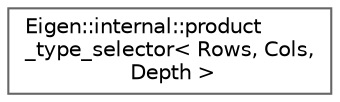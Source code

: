 digraph "类继承关系图"
{
 // LATEX_PDF_SIZE
  bgcolor="transparent";
  edge [fontname=Helvetica,fontsize=10,labelfontname=Helvetica,labelfontsize=10];
  node [fontname=Helvetica,fontsize=10,shape=box,height=0.2,width=0.4];
  rankdir="LR";
  Node0 [id="Node000000",label="Eigen::internal::product\l_type_selector\< Rows, Cols,\l Depth \>",height=0.2,width=0.4,color="grey40", fillcolor="white", style="filled",URL="$struct_eigen_1_1internal_1_1product__type__selector.html",tooltip=" "];
}
